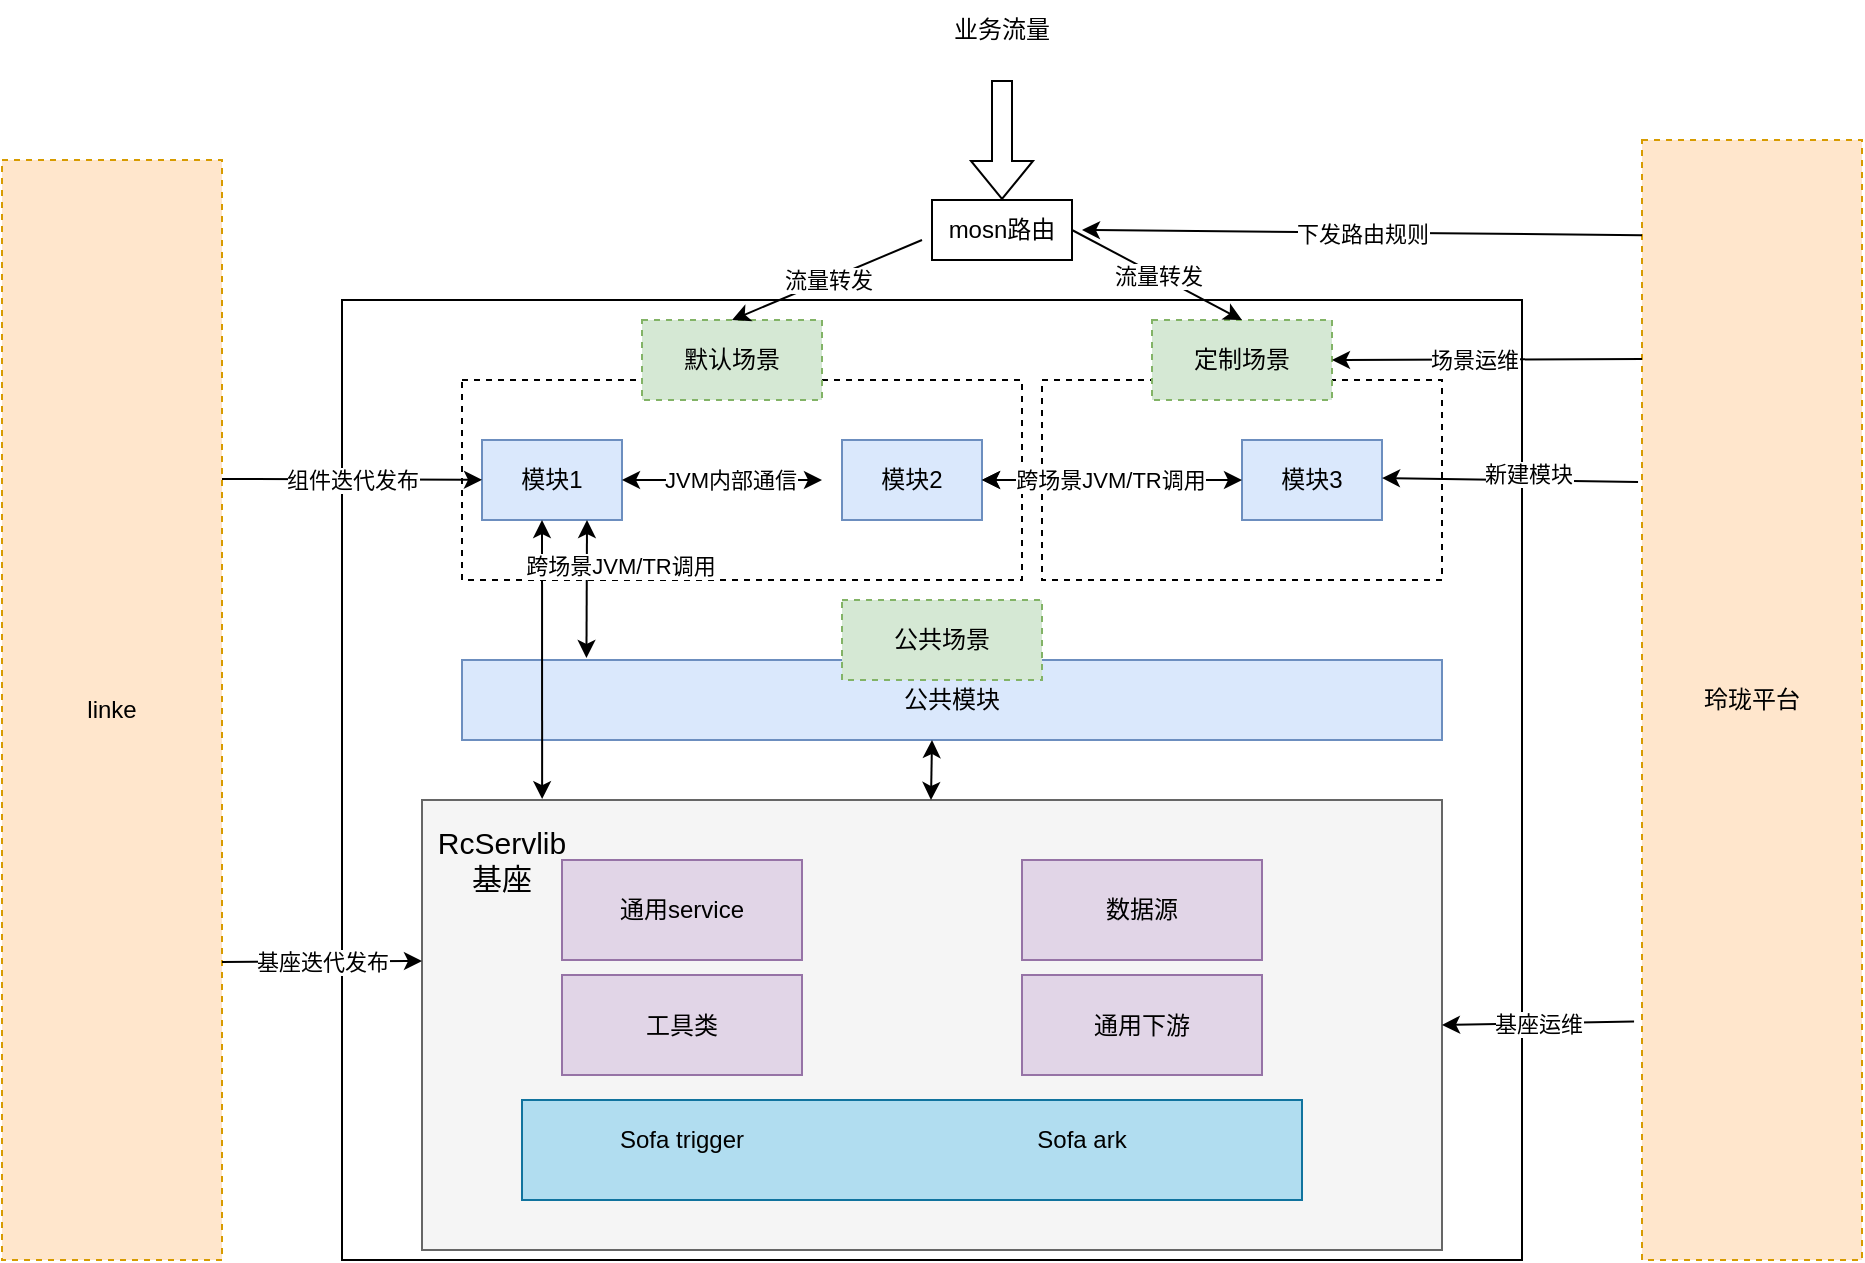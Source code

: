<mxfile version="21.7.5" type="github">
  <diagram name="第 1 页" id="WSdMZkJwblnFRKAHKaa3">
    <mxGraphModel dx="2133" dy="720" grid="1" gridSize="10" guides="1" tooltips="1" connect="1" arrows="1" fold="1" page="1" pageScale="1" pageWidth="827" pageHeight="1169" math="0" shadow="0">
      <root>
        <mxCell id="0" />
        <mxCell id="1" parent="0" />
        <mxCell id="7ryY0xuVJwBkGCdU82s2-50" value="" style="rounded=0;whiteSpace=wrap;html=1;" parent="1" vertex="1">
          <mxGeometry x="50" y="270" width="590" height="480" as="geometry" />
        </mxCell>
        <mxCell id="7ryY0xuVJwBkGCdU82s2-1" value="" style="rounded=0;whiteSpace=wrap;html=1;fillColor=#f5f5f5;fontColor=#333333;strokeColor=#666666;" parent="1" vertex="1">
          <mxGeometry x="90" y="520" width="510" height="225" as="geometry" />
        </mxCell>
        <mxCell id="7ryY0xuVJwBkGCdU82s2-2" value="" style="rounded=0;whiteSpace=wrap;html=1;fillColor=#b1ddf0;strokeColor=#10739e;" parent="1" vertex="1">
          <mxGeometry x="140" y="670" width="390" height="50" as="geometry" />
        </mxCell>
        <mxCell id="7ryY0xuVJwBkGCdU82s2-3" value="Sofa trigger" style="text;strokeColor=none;align=center;fillColor=none;html=1;verticalAlign=middle;whiteSpace=wrap;rounded=0;" parent="1" vertex="1">
          <mxGeometry x="170" y="675" width="100" height="30" as="geometry" />
        </mxCell>
        <mxCell id="7ryY0xuVJwBkGCdU82s2-4" value="Sofa ark" style="text;strokeColor=none;align=center;fillColor=none;html=1;verticalAlign=middle;whiteSpace=wrap;rounded=0;" parent="1" vertex="1">
          <mxGeometry x="370" y="675" width="100" height="30" as="geometry" />
        </mxCell>
        <mxCell id="7ryY0xuVJwBkGCdU82s2-5" value="通用service" style="rounded=0;whiteSpace=wrap;html=1;fillColor=#e1d5e7;strokeColor=#9673a6;" parent="1" vertex="1">
          <mxGeometry x="160" y="550" width="120" height="50" as="geometry" />
        </mxCell>
        <mxCell id="7ryY0xuVJwBkGCdU82s2-6" value="数据源" style="rounded=0;whiteSpace=wrap;html=1;fillColor=#e1d5e7;strokeColor=#9673a6;" parent="1" vertex="1">
          <mxGeometry x="390" y="550" width="120" height="50" as="geometry" />
        </mxCell>
        <mxCell id="7ryY0xuVJwBkGCdU82s2-7" value="工具类" style="rounded=0;whiteSpace=wrap;html=1;fillColor=#e1d5e7;strokeColor=#9673a6;" parent="1" vertex="1">
          <mxGeometry x="160" y="607.5" width="120" height="50" as="geometry" />
        </mxCell>
        <mxCell id="7ryY0xuVJwBkGCdU82s2-8" value="通用下游" style="rounded=0;whiteSpace=wrap;html=1;fillColor=#e1d5e7;strokeColor=#9673a6;" parent="1" vertex="1">
          <mxGeometry x="390" y="607.5" width="120" height="50" as="geometry" />
        </mxCell>
        <mxCell id="7ryY0xuVJwBkGCdU82s2-9" value="&lt;font style=&quot;font-size: 15px;&quot;&gt;RcServlib基座&lt;/font&gt;" style="text;strokeColor=none;align=center;fillColor=none;html=1;verticalAlign=middle;whiteSpace=wrap;rounded=0;" parent="1" vertex="1">
          <mxGeometry x="100" y="535" width="60" height="30" as="geometry" />
        </mxCell>
        <mxCell id="7ryY0xuVJwBkGCdU82s2-16" value="" style="rounded=0;whiteSpace=wrap;html=1;dashed=1;" parent="1" vertex="1">
          <mxGeometry x="110" y="310" width="280" height="100" as="geometry" />
        </mxCell>
        <mxCell id="7ryY0xuVJwBkGCdU82s2-14" value="模块1" style="rounded=0;whiteSpace=wrap;html=1;fillColor=#dae8fc;strokeColor=#6c8ebf;" parent="1" vertex="1">
          <mxGeometry x="120" y="340" width="70" height="40" as="geometry" />
        </mxCell>
        <mxCell id="7ryY0xuVJwBkGCdU82s2-17" value="默认场景" style="whiteSpace=wrap;html=1;dashed=1;fillColor=#d5e8d4;strokeColor=#82b366;" parent="1" vertex="1">
          <mxGeometry x="200" y="280" width="90" height="40" as="geometry" />
        </mxCell>
        <mxCell id="7ryY0xuVJwBkGCdU82s2-23" value="模块2" style="rounded=0;whiteSpace=wrap;html=1;fillColor=#dae8fc;strokeColor=#6c8ebf;" parent="1" vertex="1">
          <mxGeometry x="300" y="340" width="70" height="40" as="geometry" />
        </mxCell>
        <mxCell id="BnzrwBopkVC8lU074Qnc-7" value="" style="edgeStyle=orthogonalEdgeStyle;rounded=0;orthogonalLoop=1;jettySize=auto;html=1;" edge="1" parent="1" source="7ryY0xuVJwBkGCdU82s2-24" target="7ryY0xuVJwBkGCdU82s2-23">
          <mxGeometry relative="1" as="geometry" />
        </mxCell>
        <mxCell id="7ryY0xuVJwBkGCdU82s2-24" value="" style="rounded=0;whiteSpace=wrap;html=1;dashed=1;" parent="1" vertex="1">
          <mxGeometry x="400" y="310" width="200" height="100" as="geometry" />
        </mxCell>
        <mxCell id="7ryY0xuVJwBkGCdU82s2-25" value="定制场景" style="whiteSpace=wrap;html=1;dashed=1;fillColor=#d5e8d4;strokeColor=#82b366;" parent="1" vertex="1">
          <mxGeometry x="455" y="280" width="90" height="40" as="geometry" />
        </mxCell>
        <mxCell id="7ryY0xuVJwBkGCdU82s2-26" value="模块3" style="rounded=0;whiteSpace=wrap;html=1;fillColor=#dae8fc;strokeColor=#6c8ebf;" parent="1" vertex="1">
          <mxGeometry x="500" y="340" width="70" height="40" as="geometry" />
        </mxCell>
        <mxCell id="7ryY0xuVJwBkGCdU82s2-27" value="" style="shape=flexArrow;endArrow=classic;html=1;rounded=0;entryX=1;entryY=0;entryDx=0;entryDy=0;" parent="1" edge="1">
          <mxGeometry width="50" height="50" relative="1" as="geometry">
            <mxPoint x="380" y="160" as="sourcePoint" />
            <mxPoint x="380" y="220" as="targetPoint" />
          </mxGeometry>
        </mxCell>
        <mxCell id="7ryY0xuVJwBkGCdU82s2-28" value="业务流量" style="text;strokeColor=none;align=center;fillColor=none;html=1;verticalAlign=middle;whiteSpace=wrap;rounded=0;" parent="1" vertex="1">
          <mxGeometry x="350" y="120" width="60" height="30" as="geometry" />
        </mxCell>
        <mxCell id="7ryY0xuVJwBkGCdU82s2-29" value="mosn路由" style="whiteSpace=wrap;html=1;" parent="1" vertex="1">
          <mxGeometry x="345" y="220" width="70" height="30" as="geometry" />
        </mxCell>
        <mxCell id="7ryY0xuVJwBkGCdU82s2-30" value="" style="endArrow=classic;html=1;rounded=0;entryX=0.5;entryY=0;entryDx=0;entryDy=0;" parent="1" target="7ryY0xuVJwBkGCdU82s2-17" edge="1">
          <mxGeometry relative="1" as="geometry">
            <mxPoint x="340" y="240" as="sourcePoint" />
            <mxPoint x="610" y="390" as="targetPoint" />
          </mxGeometry>
        </mxCell>
        <mxCell id="7ryY0xuVJwBkGCdU82s2-31" value="流量转发" style="edgeLabel;resizable=0;html=1;align=center;verticalAlign=middle;" parent="7ryY0xuVJwBkGCdU82s2-30" connectable="0" vertex="1">
          <mxGeometry relative="1" as="geometry" />
        </mxCell>
        <mxCell id="7ryY0xuVJwBkGCdU82s2-32" value="" style="endArrow=classic;html=1;rounded=0;entryX=0.5;entryY=0;entryDx=0;entryDy=0;exitX=1;exitY=0.5;exitDx=0;exitDy=0;" parent="1" source="7ryY0xuVJwBkGCdU82s2-29" target="7ryY0xuVJwBkGCdU82s2-25" edge="1">
          <mxGeometry relative="1" as="geometry">
            <mxPoint x="350" y="250" as="sourcePoint" />
            <mxPoint x="255" y="290" as="targetPoint" />
          </mxGeometry>
        </mxCell>
        <mxCell id="7ryY0xuVJwBkGCdU82s2-33" value="流量转发" style="edgeLabel;resizable=0;html=1;align=center;verticalAlign=middle;" parent="7ryY0xuVJwBkGCdU82s2-32" connectable="0" vertex="1">
          <mxGeometry relative="1" as="geometry" />
        </mxCell>
        <mxCell id="7ryY0xuVJwBkGCdU82s2-35" value="玲珑平台" style="rounded=0;whiteSpace=wrap;html=1;dashed=1;fillColor=#ffe6cc;strokeColor=#d79b00;" parent="1" vertex="1">
          <mxGeometry x="700" y="190" width="110" height="560" as="geometry" />
        </mxCell>
        <mxCell id="7ryY0xuVJwBkGCdU82s2-44" value="" style="endArrow=classic;html=1;rounded=0;exitX=0;exitY=0.085;exitDx=0;exitDy=0;exitPerimeter=0;" parent="1" source="7ryY0xuVJwBkGCdU82s2-35" edge="1">
          <mxGeometry relative="1" as="geometry">
            <mxPoint x="690" y="230" as="sourcePoint" />
            <mxPoint x="420" y="235" as="targetPoint" />
          </mxGeometry>
        </mxCell>
        <mxCell id="7ryY0xuVJwBkGCdU82s2-45" value="下发路由规则" style="edgeLabel;resizable=0;html=1;align=center;verticalAlign=middle;" parent="7ryY0xuVJwBkGCdU82s2-44" connectable="0" vertex="1">
          <mxGeometry relative="1" as="geometry" />
        </mxCell>
        <mxCell id="7ryY0xuVJwBkGCdU82s2-46" value="" style="endArrow=classic;html=1;rounded=0;exitX=0;exitY=0.31;exitDx=0;exitDy=0;exitPerimeter=0;" parent="1" edge="1">
          <mxGeometry relative="1" as="geometry">
            <mxPoint x="698.02" y="361.04" as="sourcePoint" />
            <mxPoint x="570" y="359" as="targetPoint" />
          </mxGeometry>
        </mxCell>
        <mxCell id="7ryY0xuVJwBkGCdU82s2-49" value="新建模块" style="edgeLabel;html=1;align=center;verticalAlign=middle;resizable=0;points=[];" parent="7ryY0xuVJwBkGCdU82s2-46" vertex="1" connectable="0">
          <mxGeometry x="-0.135" y="-3" relative="1" as="geometry">
            <mxPoint as="offset" />
          </mxGeometry>
        </mxCell>
        <mxCell id="7ryY0xuVJwBkGCdU82s2-51" value="linke" style="rounded=0;whiteSpace=wrap;html=1;dashed=1;fillColor=#ffe6cc;strokeColor=#d79b00;" parent="1" vertex="1">
          <mxGeometry x="-120" y="200" width="110" height="550" as="geometry" />
        </mxCell>
        <mxCell id="7ryY0xuVJwBkGCdU82s2-52" value="" style="endArrow=classic;html=1;rounded=0;" parent="1" target="7ryY0xuVJwBkGCdU82s2-14" edge="1">
          <mxGeometry relative="1" as="geometry">
            <mxPoint x="-10" y="359.5" as="sourcePoint" />
            <mxPoint x="110" y="360" as="targetPoint" />
          </mxGeometry>
        </mxCell>
        <mxCell id="7ryY0xuVJwBkGCdU82s2-53" value="组件迭代发布" style="edgeLabel;resizable=0;html=1;align=center;verticalAlign=middle;" parent="7ryY0xuVJwBkGCdU82s2-52" connectable="0" vertex="1">
          <mxGeometry relative="1" as="geometry" />
        </mxCell>
        <mxCell id="7ryY0xuVJwBkGCdU82s2-64" value="" style="endArrow=classic;html=1;rounded=0;" parent="1" edge="1">
          <mxGeometry relative="1" as="geometry">
            <mxPoint x="-10" y="601" as="sourcePoint" />
            <mxPoint x="90" y="600.5" as="targetPoint" />
          </mxGeometry>
        </mxCell>
        <mxCell id="7ryY0xuVJwBkGCdU82s2-65" value="基座迭代发布" style="edgeLabel;resizable=0;html=1;align=center;verticalAlign=middle;" parent="7ryY0xuVJwBkGCdU82s2-64" connectable="0" vertex="1">
          <mxGeometry relative="1" as="geometry" />
        </mxCell>
        <mxCell id="7ryY0xuVJwBkGCdU82s2-66" value="" style="endArrow=classic;html=1;rounded=0;entryX=1;entryY=0.5;entryDx=0;entryDy=0;exitX=-0.036;exitY=0.787;exitDx=0;exitDy=0;exitPerimeter=0;" parent="1" source="7ryY0xuVJwBkGCdU82s2-35" target="7ryY0xuVJwBkGCdU82s2-1" edge="1">
          <mxGeometry relative="1" as="geometry">
            <mxPoint x="690" y="633" as="sourcePoint" />
            <mxPoint x="540" y="480" as="targetPoint" />
          </mxGeometry>
        </mxCell>
        <mxCell id="7ryY0xuVJwBkGCdU82s2-67" value="基座运维" style="edgeLabel;resizable=0;html=1;align=center;verticalAlign=middle;" parent="7ryY0xuVJwBkGCdU82s2-66" connectable="0" vertex="1">
          <mxGeometry relative="1" as="geometry" />
        </mxCell>
        <mxCell id="7ryY0xuVJwBkGCdU82s2-71" value="" style="endArrow=classic;html=1;rounded=0;entryX=1;entryY=0.5;entryDx=0;entryDy=0;exitX=-0.045;exitY=0.703;exitDx=0;exitDy=0;exitPerimeter=0;" parent="1" target="7ryY0xuVJwBkGCdU82s2-25" edge="1">
          <mxGeometry relative="1" as="geometry">
            <mxPoint x="700" y="299.5" as="sourcePoint" />
            <mxPoint x="605" y="300.5" as="targetPoint" />
          </mxGeometry>
        </mxCell>
        <mxCell id="7ryY0xuVJwBkGCdU82s2-73" value="场景运维" style="edgeLabel;html=1;align=center;verticalAlign=middle;resizable=0;points=[];" parent="7ryY0xuVJwBkGCdU82s2-71" vertex="1" connectable="0">
          <mxGeometry x="0.084" relative="1" as="geometry">
            <mxPoint as="offset" />
          </mxGeometry>
        </mxCell>
        <mxCell id="7ryY0xuVJwBkGCdU82s2-76" value="公共模块" style="rounded=0;whiteSpace=wrap;html=1;fillColor=#dae8fc;strokeColor=#6c8ebf;" parent="1" vertex="1">
          <mxGeometry x="110" y="450" width="490" height="40" as="geometry" />
        </mxCell>
        <mxCell id="7ryY0xuVJwBkGCdU82s2-77" value="公共场景" style="whiteSpace=wrap;html=1;dashed=1;fillColor=#d5e8d4;strokeColor=#82b366;" parent="1" vertex="1">
          <mxGeometry x="300" y="420" width="100" height="40" as="geometry" />
        </mxCell>
        <mxCell id="7ryY0xuVJwBkGCdU82s2-84" value="" style="endArrow=classic;startArrow=classic;html=1;rounded=0;entryX=0.69;entryY=1.088;entryDx=0;entryDy=0;entryPerimeter=0;" parent="1" edge="1">
          <mxGeometry width="50" height="50" relative="1" as="geometry">
            <mxPoint x="345" y="490" as="sourcePoint" />
            <mxPoint x="344.5" y="520" as="targetPoint" />
          </mxGeometry>
        </mxCell>
        <mxCell id="7ryY0xuVJwBkGCdU82s2-90" value="" style="endArrow=classic;startArrow=classic;html=1;rounded=0;exitX=0.157;exitY=-0.002;exitDx=0;exitDy=0;exitPerimeter=0;" parent="1" edge="1">
          <mxGeometry width="50" height="50" relative="1" as="geometry">
            <mxPoint x="150.07" y="519.55" as="sourcePoint" />
            <mxPoint x="150" y="380" as="targetPoint" />
          </mxGeometry>
        </mxCell>
        <mxCell id="BnzrwBopkVC8lU074Qnc-5" value="" style="endArrow=classic;startArrow=classic;html=1;rounded=0;entryX=0;entryY=0.5;entryDx=0;entryDy=0;exitX=1;exitY=0.5;exitDx=0;exitDy=0;" edge="1" parent="1" source="7ryY0xuVJwBkGCdU82s2-23" target="7ryY0xuVJwBkGCdU82s2-26">
          <mxGeometry width="50" height="50" relative="1" as="geometry">
            <mxPoint x="380" y="500" as="sourcePoint" />
            <mxPoint x="430" y="450" as="targetPoint" />
          </mxGeometry>
        </mxCell>
        <mxCell id="BnzrwBopkVC8lU074Qnc-6" value="&lt;font style=&quot;font-size: 11px;&quot;&gt;跨场景JVM/TR调用&lt;/font&gt;" style="edgeLabel;html=1;align=center;verticalAlign=middle;resizable=0;points=[];" vertex="1" connectable="0" parent="BnzrwBopkVC8lU074Qnc-5">
          <mxGeometry x="-0.289" y="-2" relative="1" as="geometry">
            <mxPoint x="18" y="-2" as="offset" />
          </mxGeometry>
        </mxCell>
        <mxCell id="BnzrwBopkVC8lU074Qnc-8" value="" style="endArrow=classic;startArrow=classic;html=1;rounded=0;exitX=1;exitY=0.5;exitDx=0;exitDy=0;" edge="1" parent="1" source="7ryY0xuVJwBkGCdU82s2-14">
          <mxGeometry width="50" height="50" relative="1" as="geometry">
            <mxPoint x="260" y="390" as="sourcePoint" />
            <mxPoint x="290" y="360" as="targetPoint" />
          </mxGeometry>
        </mxCell>
        <mxCell id="BnzrwBopkVC8lU074Qnc-9" value="JVM内部通信" style="edgeLabel;html=1;align=center;verticalAlign=middle;resizable=0;points=[];" vertex="1" connectable="0" parent="BnzrwBopkVC8lU074Qnc-8">
          <mxGeometry x="-0.1" y="1" relative="1" as="geometry">
            <mxPoint x="9" y="1" as="offset" />
          </mxGeometry>
        </mxCell>
        <mxCell id="BnzrwBopkVC8lU074Qnc-10" value="" style="endArrow=classic;startArrow=classic;html=1;rounded=0;entryX=0.127;entryY=-0.025;entryDx=0;entryDy=0;exitX=0.75;exitY=1;exitDx=0;exitDy=0;entryPerimeter=0;" edge="1" parent="1" source="7ryY0xuVJwBkGCdU82s2-14" target="7ryY0xuVJwBkGCdU82s2-76">
          <mxGeometry width="50" height="50" relative="1" as="geometry">
            <mxPoint x="170" y="390" as="sourcePoint" />
            <mxPoint x="270" y="390" as="targetPoint" />
          </mxGeometry>
        </mxCell>
        <mxCell id="BnzrwBopkVC8lU074Qnc-11" value="&lt;font style=&quot;font-size: 11px;&quot;&gt;跨场景JVM/TR调用&lt;/font&gt;" style="edgeLabel;html=1;align=center;verticalAlign=middle;resizable=0;points=[];" vertex="1" connectable="0" parent="BnzrwBopkVC8lU074Qnc-10">
          <mxGeometry x="-0.289" y="-2" relative="1" as="geometry">
            <mxPoint x="18" y="-2" as="offset" />
          </mxGeometry>
        </mxCell>
      </root>
    </mxGraphModel>
  </diagram>
</mxfile>
